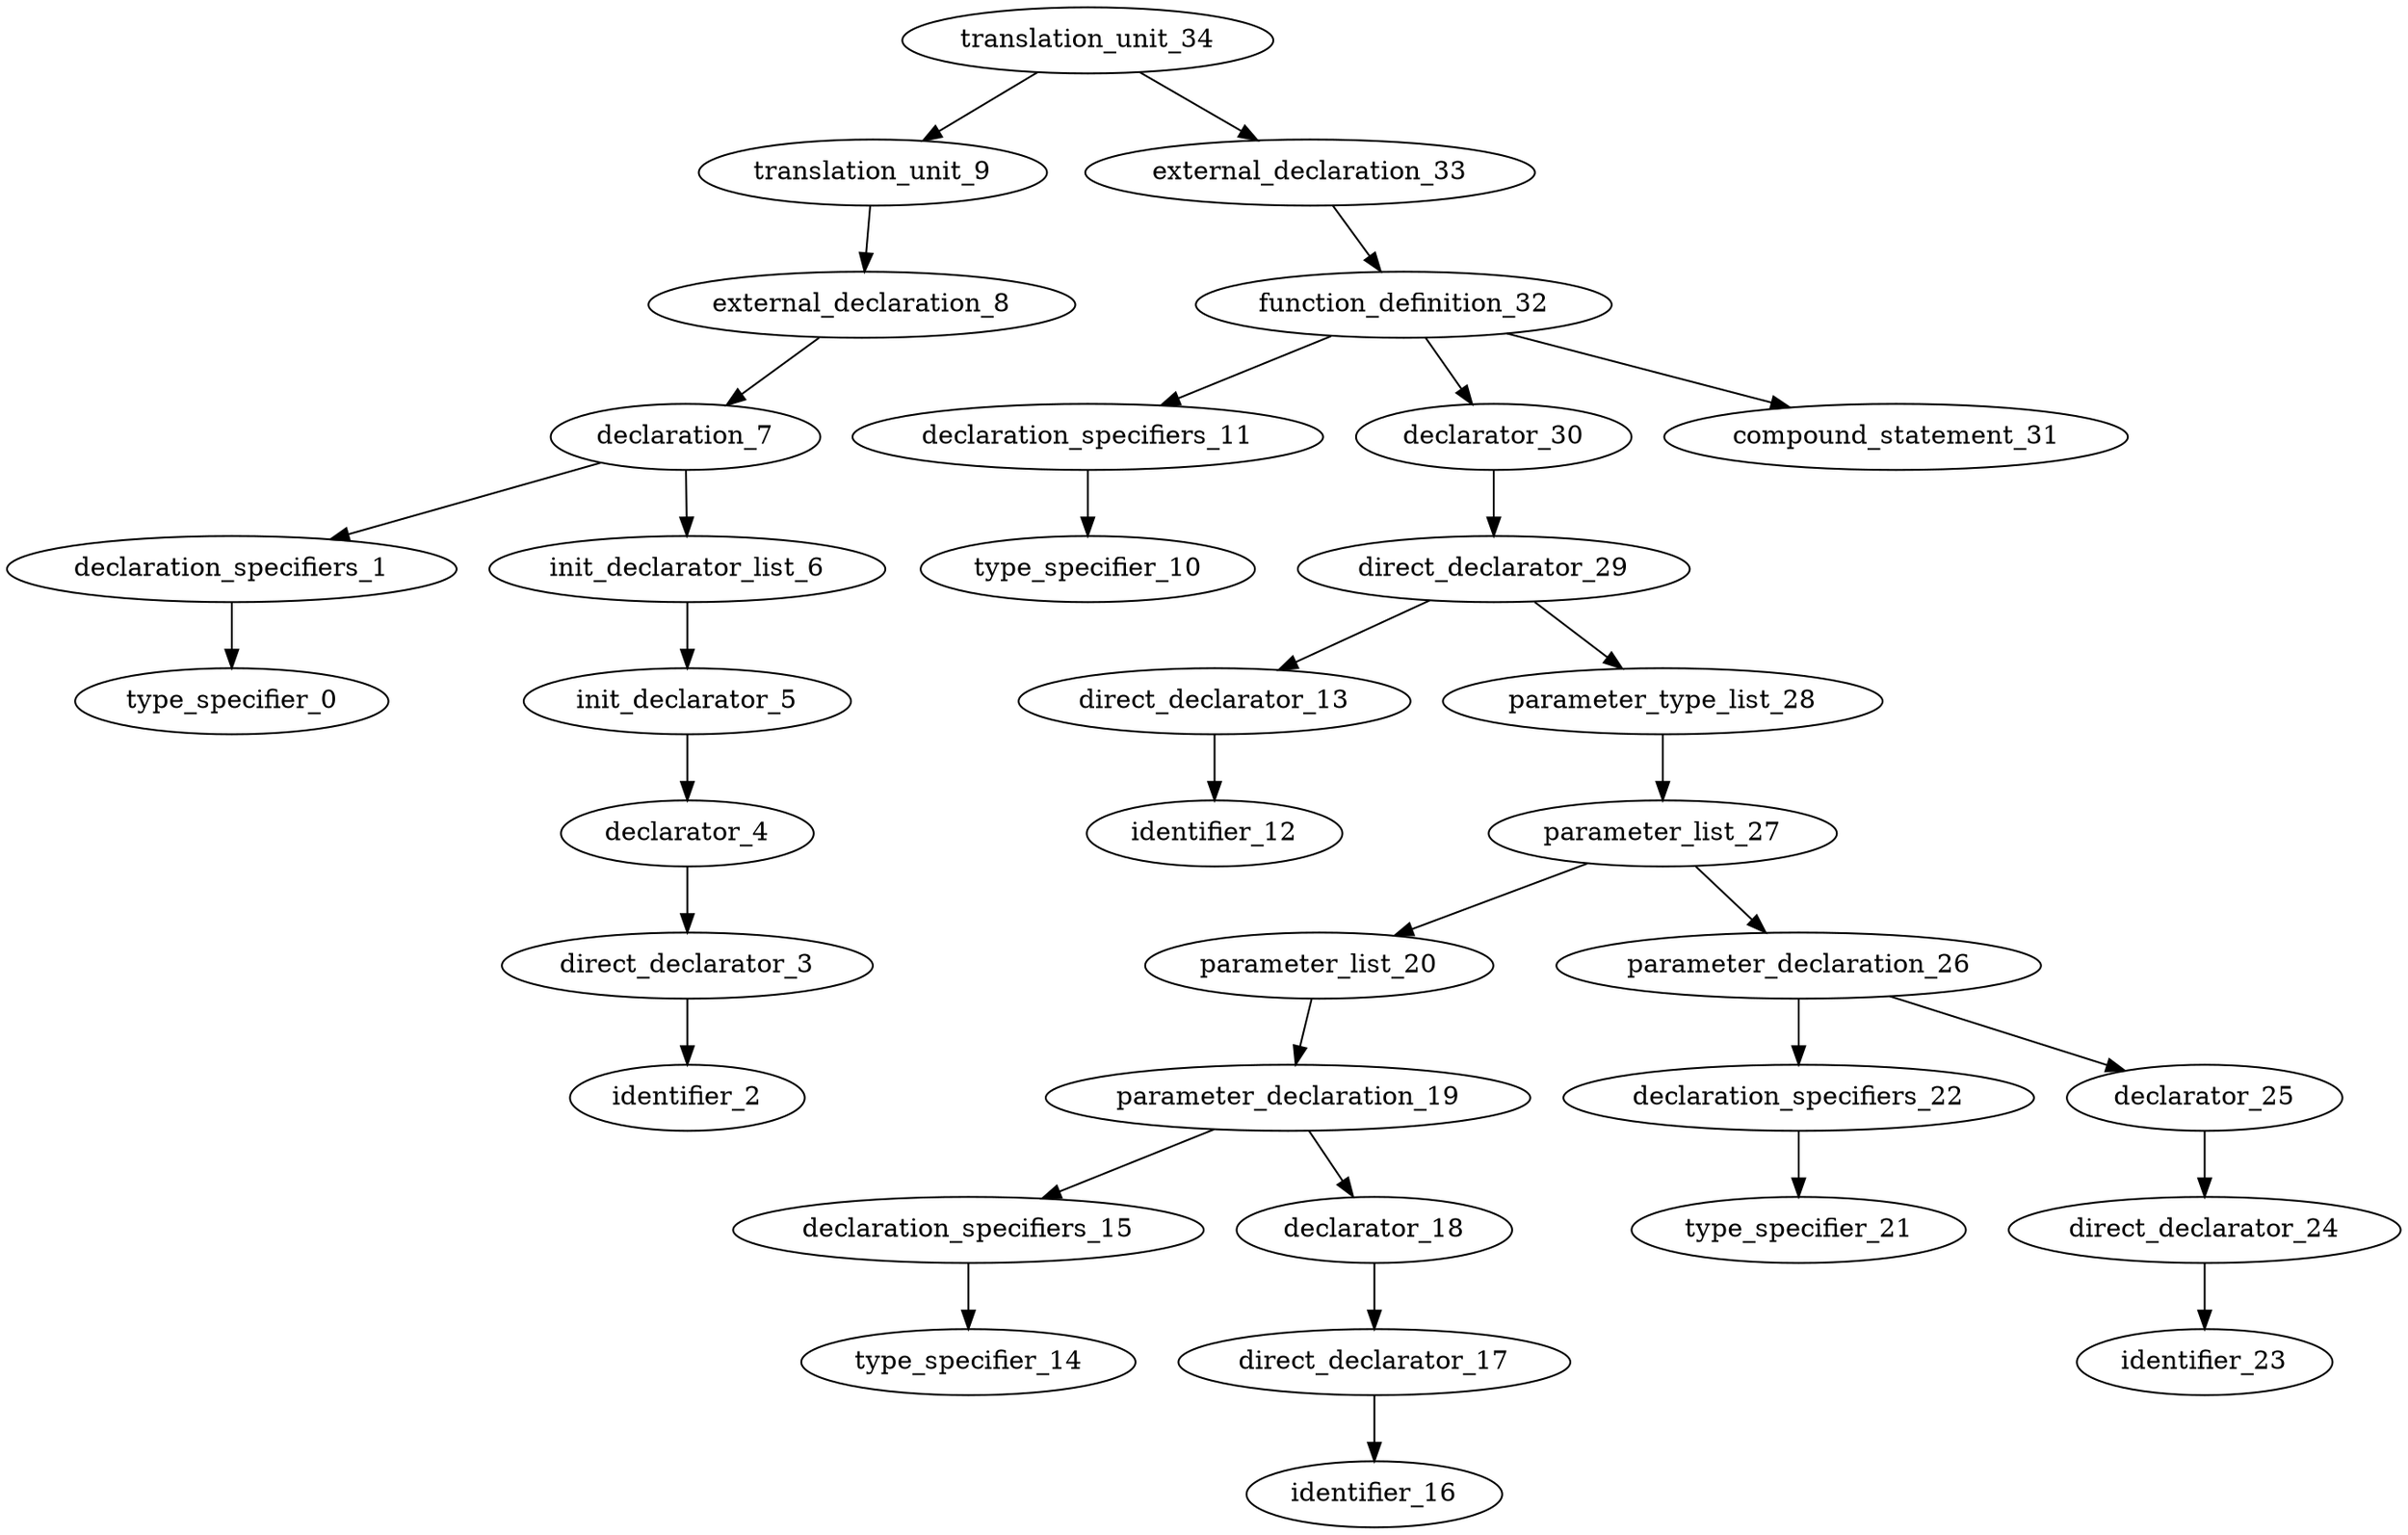 digraph AST {
	translation_unit_34 -> translation_unit_9;
	translation_unit_9 -> external_declaration_8;
	external_declaration_8 -> declaration_7;
	declaration_7 -> declaration_specifiers_1;
	declaration_specifiers_1 -> type_specifier_0;
	declaration_7 -> init_declarator_list_6;
	init_declarator_list_6 -> init_declarator_5;
	init_declarator_5 -> declarator_4;
	declarator_4 -> direct_declarator_3;
	direct_declarator_3 -> identifier_2;
	translation_unit_34 -> external_declaration_33;
	external_declaration_33 -> function_definition_32;
	function_definition_32 -> declaration_specifiers_11;
	declaration_specifiers_11 -> type_specifier_10;
	function_definition_32 -> declarator_30;
	declarator_30 -> direct_declarator_29;
	direct_declarator_29 -> direct_declarator_13;
	direct_declarator_13 -> identifier_12;
	direct_declarator_29 -> parameter_type_list_28;
	parameter_type_list_28 -> parameter_list_27;
	parameter_list_27 -> parameter_list_20;
	parameter_list_20 -> parameter_declaration_19;
	parameter_declaration_19 -> declaration_specifiers_15;
	declaration_specifiers_15 -> type_specifier_14;
	parameter_declaration_19 -> declarator_18;
	declarator_18 -> direct_declarator_17;
	direct_declarator_17 -> identifier_16;
	parameter_list_27 -> parameter_declaration_26;
	parameter_declaration_26 -> declaration_specifiers_22;
	declaration_specifiers_22 -> type_specifier_21;
	parameter_declaration_26 -> declarator_25;
	declarator_25 -> direct_declarator_24;
	direct_declarator_24 -> identifier_23;
	function_definition_32 -> compound_statement_31;
}
